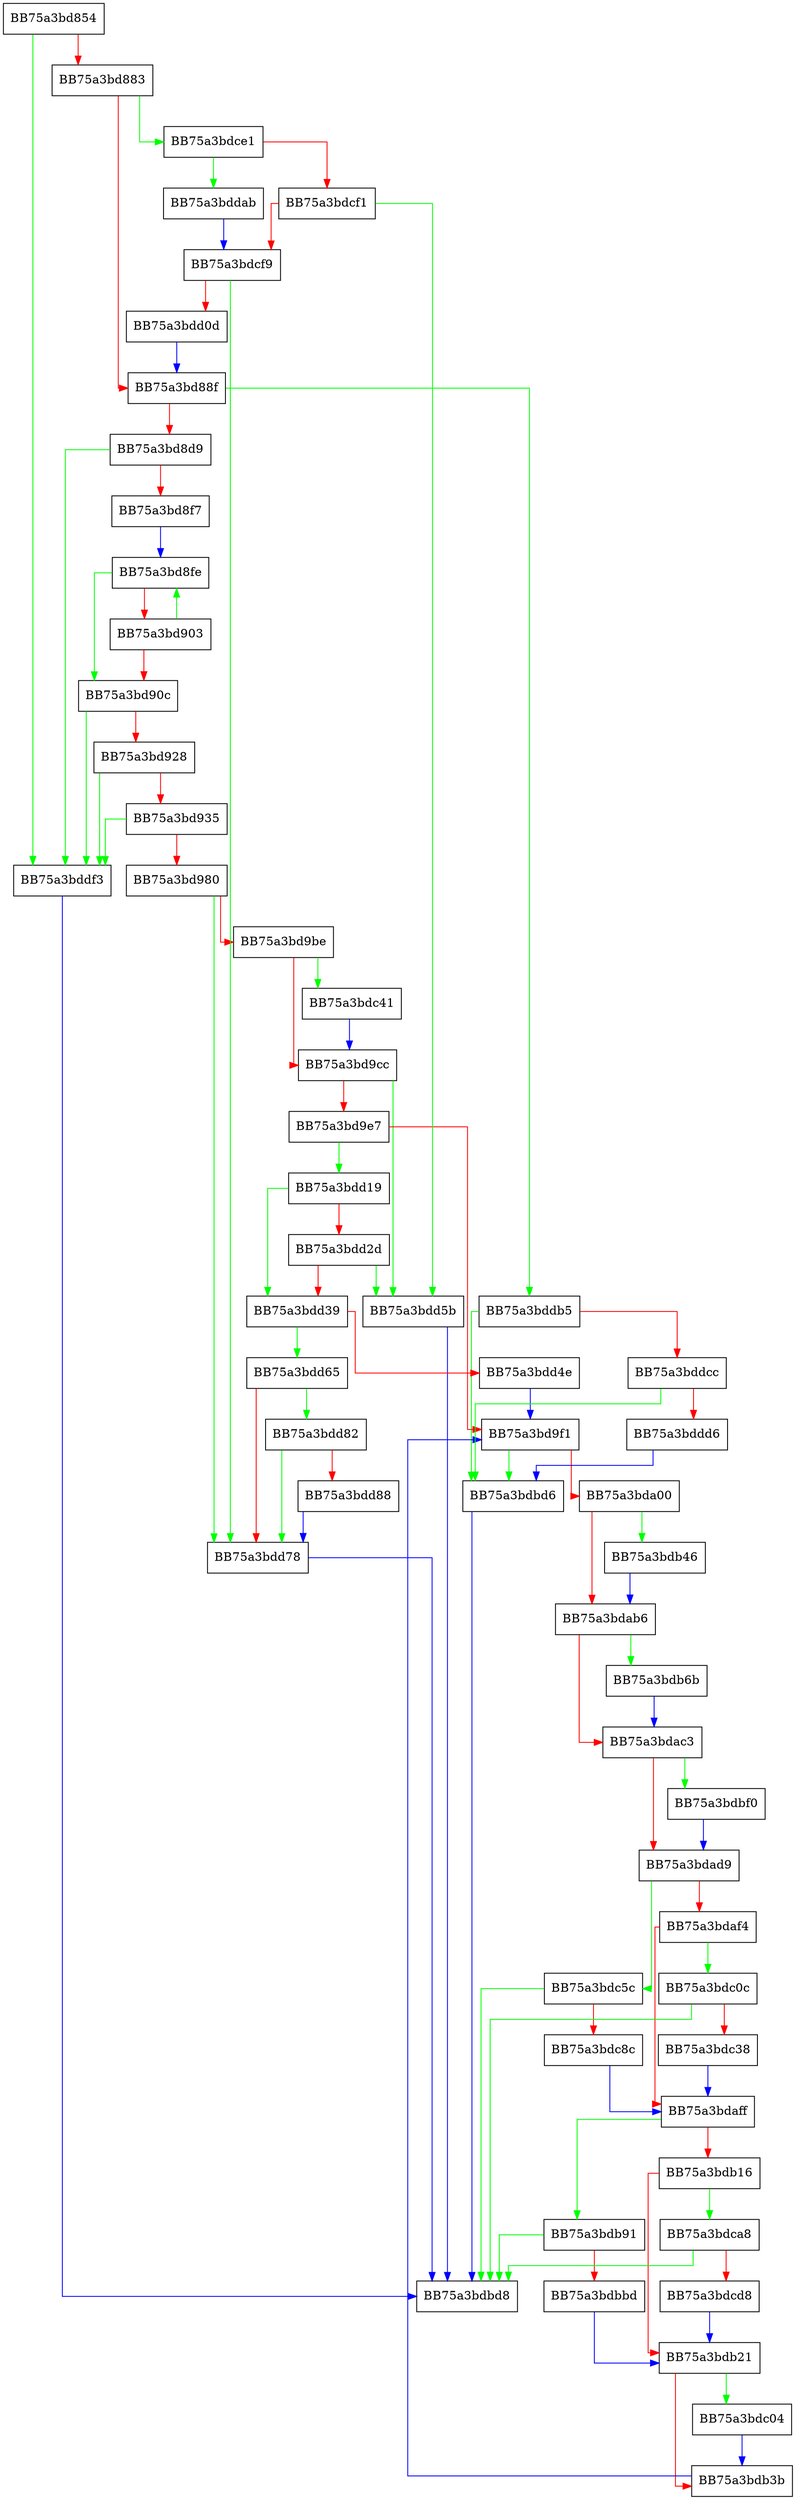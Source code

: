 digraph push {
  node [shape="box"];
  graph [splines=ortho];
  BB75a3bd854 -> BB75a3bddf3 [color="green"];
  BB75a3bd854 -> BB75a3bd883 [color="red"];
  BB75a3bd883 -> BB75a3bdce1 [color="green"];
  BB75a3bd883 -> BB75a3bd88f [color="red"];
  BB75a3bd88f -> BB75a3bddb5 [color="green"];
  BB75a3bd88f -> BB75a3bd8d9 [color="red"];
  BB75a3bd8d9 -> BB75a3bddf3 [color="green"];
  BB75a3bd8d9 -> BB75a3bd8f7 [color="red"];
  BB75a3bd8f7 -> BB75a3bd8fe [color="blue"];
  BB75a3bd8fe -> BB75a3bd90c [color="green"];
  BB75a3bd8fe -> BB75a3bd903 [color="red"];
  BB75a3bd903 -> BB75a3bd8fe [color="green"];
  BB75a3bd903 -> BB75a3bd90c [color="red"];
  BB75a3bd90c -> BB75a3bddf3 [color="green"];
  BB75a3bd90c -> BB75a3bd928 [color="red"];
  BB75a3bd928 -> BB75a3bddf3 [color="green"];
  BB75a3bd928 -> BB75a3bd935 [color="red"];
  BB75a3bd935 -> BB75a3bddf3 [color="green"];
  BB75a3bd935 -> BB75a3bd980 [color="red"];
  BB75a3bd980 -> BB75a3bdd78 [color="green"];
  BB75a3bd980 -> BB75a3bd9be [color="red"];
  BB75a3bd9be -> BB75a3bdc41 [color="green"];
  BB75a3bd9be -> BB75a3bd9cc [color="red"];
  BB75a3bd9cc -> BB75a3bdd5b [color="green"];
  BB75a3bd9cc -> BB75a3bd9e7 [color="red"];
  BB75a3bd9e7 -> BB75a3bdd19 [color="green"];
  BB75a3bd9e7 -> BB75a3bd9f1 [color="red"];
  BB75a3bd9f1 -> BB75a3bdbd6 [color="green"];
  BB75a3bd9f1 -> BB75a3bda00 [color="red"];
  BB75a3bda00 -> BB75a3bdb46 [color="green"];
  BB75a3bda00 -> BB75a3bdab6 [color="red"];
  BB75a3bdab6 -> BB75a3bdb6b [color="green"];
  BB75a3bdab6 -> BB75a3bdac3 [color="red"];
  BB75a3bdac3 -> BB75a3bdbf0 [color="green"];
  BB75a3bdac3 -> BB75a3bdad9 [color="red"];
  BB75a3bdad9 -> BB75a3bdc5c [color="green"];
  BB75a3bdad9 -> BB75a3bdaf4 [color="red"];
  BB75a3bdaf4 -> BB75a3bdc0c [color="green"];
  BB75a3bdaf4 -> BB75a3bdaff [color="red"];
  BB75a3bdaff -> BB75a3bdb91 [color="green"];
  BB75a3bdaff -> BB75a3bdb16 [color="red"];
  BB75a3bdb16 -> BB75a3bdca8 [color="green"];
  BB75a3bdb16 -> BB75a3bdb21 [color="red"];
  BB75a3bdb21 -> BB75a3bdc04 [color="green"];
  BB75a3bdb21 -> BB75a3bdb3b [color="red"];
  BB75a3bdb3b -> BB75a3bd9f1 [color="blue"];
  BB75a3bdb46 -> BB75a3bdab6 [color="blue"];
  BB75a3bdb6b -> BB75a3bdac3 [color="blue"];
  BB75a3bdb91 -> BB75a3bdbd8 [color="green"];
  BB75a3bdb91 -> BB75a3bdbbd [color="red"];
  BB75a3bdbbd -> BB75a3bdb21 [color="blue"];
  BB75a3bdbd6 -> BB75a3bdbd8 [color="blue"];
  BB75a3bdbf0 -> BB75a3bdad9 [color="blue"];
  BB75a3bdc04 -> BB75a3bdb3b [color="blue"];
  BB75a3bdc0c -> BB75a3bdbd8 [color="green"];
  BB75a3bdc0c -> BB75a3bdc38 [color="red"];
  BB75a3bdc38 -> BB75a3bdaff [color="blue"];
  BB75a3bdc41 -> BB75a3bd9cc [color="blue"];
  BB75a3bdc5c -> BB75a3bdbd8 [color="green"];
  BB75a3bdc5c -> BB75a3bdc8c [color="red"];
  BB75a3bdc8c -> BB75a3bdaff [color="blue"];
  BB75a3bdca8 -> BB75a3bdbd8 [color="green"];
  BB75a3bdca8 -> BB75a3bdcd8 [color="red"];
  BB75a3bdcd8 -> BB75a3bdb21 [color="blue"];
  BB75a3bdce1 -> BB75a3bddab [color="green"];
  BB75a3bdce1 -> BB75a3bdcf1 [color="red"];
  BB75a3bdcf1 -> BB75a3bdd5b [color="green"];
  BB75a3bdcf1 -> BB75a3bdcf9 [color="red"];
  BB75a3bdcf9 -> BB75a3bdd78 [color="green"];
  BB75a3bdcf9 -> BB75a3bdd0d [color="red"];
  BB75a3bdd0d -> BB75a3bd88f [color="blue"];
  BB75a3bdd19 -> BB75a3bdd39 [color="green"];
  BB75a3bdd19 -> BB75a3bdd2d [color="red"];
  BB75a3bdd2d -> BB75a3bdd5b [color="green"];
  BB75a3bdd2d -> BB75a3bdd39 [color="red"];
  BB75a3bdd39 -> BB75a3bdd65 [color="green"];
  BB75a3bdd39 -> BB75a3bdd4e [color="red"];
  BB75a3bdd4e -> BB75a3bd9f1 [color="blue"];
  BB75a3bdd5b -> BB75a3bdbd8 [color="blue"];
  BB75a3bdd65 -> BB75a3bdd82 [color="green"];
  BB75a3bdd65 -> BB75a3bdd78 [color="red"];
  BB75a3bdd78 -> BB75a3bdbd8 [color="blue"];
  BB75a3bdd82 -> BB75a3bdd78 [color="green"];
  BB75a3bdd82 -> BB75a3bdd88 [color="red"];
  BB75a3bdd88 -> BB75a3bdd78 [color="blue"];
  BB75a3bddab -> BB75a3bdcf9 [color="blue"];
  BB75a3bddb5 -> BB75a3bdbd6 [color="green"];
  BB75a3bddb5 -> BB75a3bddcc [color="red"];
  BB75a3bddcc -> BB75a3bdbd6 [color="green"];
  BB75a3bddcc -> BB75a3bddd6 [color="red"];
  BB75a3bddd6 -> BB75a3bdbd6 [color="blue"];
  BB75a3bddf3 -> BB75a3bdbd8 [color="blue"];
}